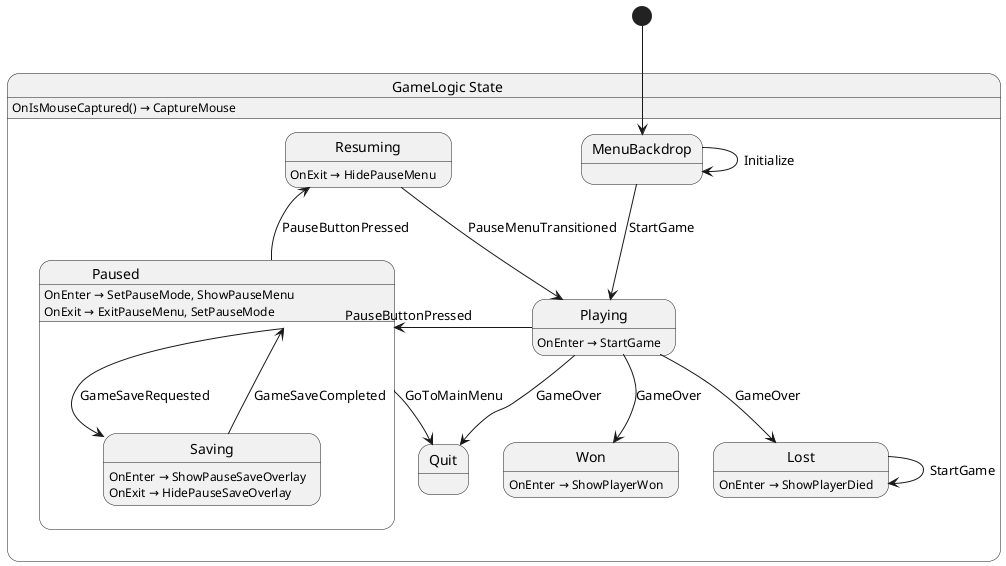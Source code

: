 @startuml GameLogic
state "GameLogic State" as GameDemo_GameLogic_State {
  state "Lost" as GameDemo_GameLogic_State_Lost {
    GameDemo_GameLogic_State_Lost : OnEnter → ShowPlayerDied
  }
  state "MenuBackdrop" as GameDemo_GameLogic_State_MenuBackdrop
  state "Paused" as GameDemo_GameLogic_State_Paused {
    state "Saving" as GameDemo_GameLogic_State_Saving {
      GameDemo_GameLogic_State_Saving : OnEnter → ShowPauseSaveOverlay
      GameDemo_GameLogic_State_Saving : OnExit → HidePauseSaveOverlay
    }
    GameDemo_GameLogic_State_Paused : OnEnter → SetPauseMode, ShowPauseMenu
    GameDemo_GameLogic_State_Paused : OnExit → ExitPauseMenu, SetPauseMode
  }
  state "Playing" as GameDemo_GameLogic_State_Playing {
    GameDemo_GameLogic_State_Playing : OnEnter → StartGame
  }
  state "Quit" as GameDemo_GameLogic_State_Quit
  state "Resuming" as GameDemo_GameLogic_State_Resuming {
    GameDemo_GameLogic_State_Resuming : OnExit → HidePauseMenu
  }
  state "Won" as GameDemo_GameLogic_State_Won {
    GameDemo_GameLogic_State_Won : OnEnter → ShowPlayerWon
  }
  GameDemo_GameLogic_State : OnIsMouseCaptured() → CaptureMouse
}

GameDemo_GameLogic_State_Lost --> GameDemo_GameLogic_State_Lost : StartGame
GameDemo_GameLogic_State_MenuBackdrop --> GameDemo_GameLogic_State_MenuBackdrop : Initialize
GameDemo_GameLogic_State_MenuBackdrop --> GameDemo_GameLogic_State_Playing : StartGame
GameDemo_GameLogic_State_Paused --> GameDemo_GameLogic_State_Quit : GoToMainMenu
GameDemo_GameLogic_State_Paused --> GameDemo_GameLogic_State_Resuming : PauseButtonPressed
GameDemo_GameLogic_State_Paused --> GameDemo_GameLogic_State_Saving : GameSaveRequested
GameDemo_GameLogic_State_Playing --> GameDemo_GameLogic_State_Lost : GameOver
GameDemo_GameLogic_State_Playing --> GameDemo_GameLogic_State_Paused : PauseButtonPressed
GameDemo_GameLogic_State_Playing --> GameDemo_GameLogic_State_Quit : GameOver
GameDemo_GameLogic_State_Playing --> GameDemo_GameLogic_State_Won : GameOver
GameDemo_GameLogic_State_Resuming --> GameDemo_GameLogic_State_Playing : PauseMenuTransitioned
GameDemo_GameLogic_State_Saving --> GameDemo_GameLogic_State_Paused : GameSaveCompleted

[*] --> GameDemo_GameLogic_State_MenuBackdrop
@enduml